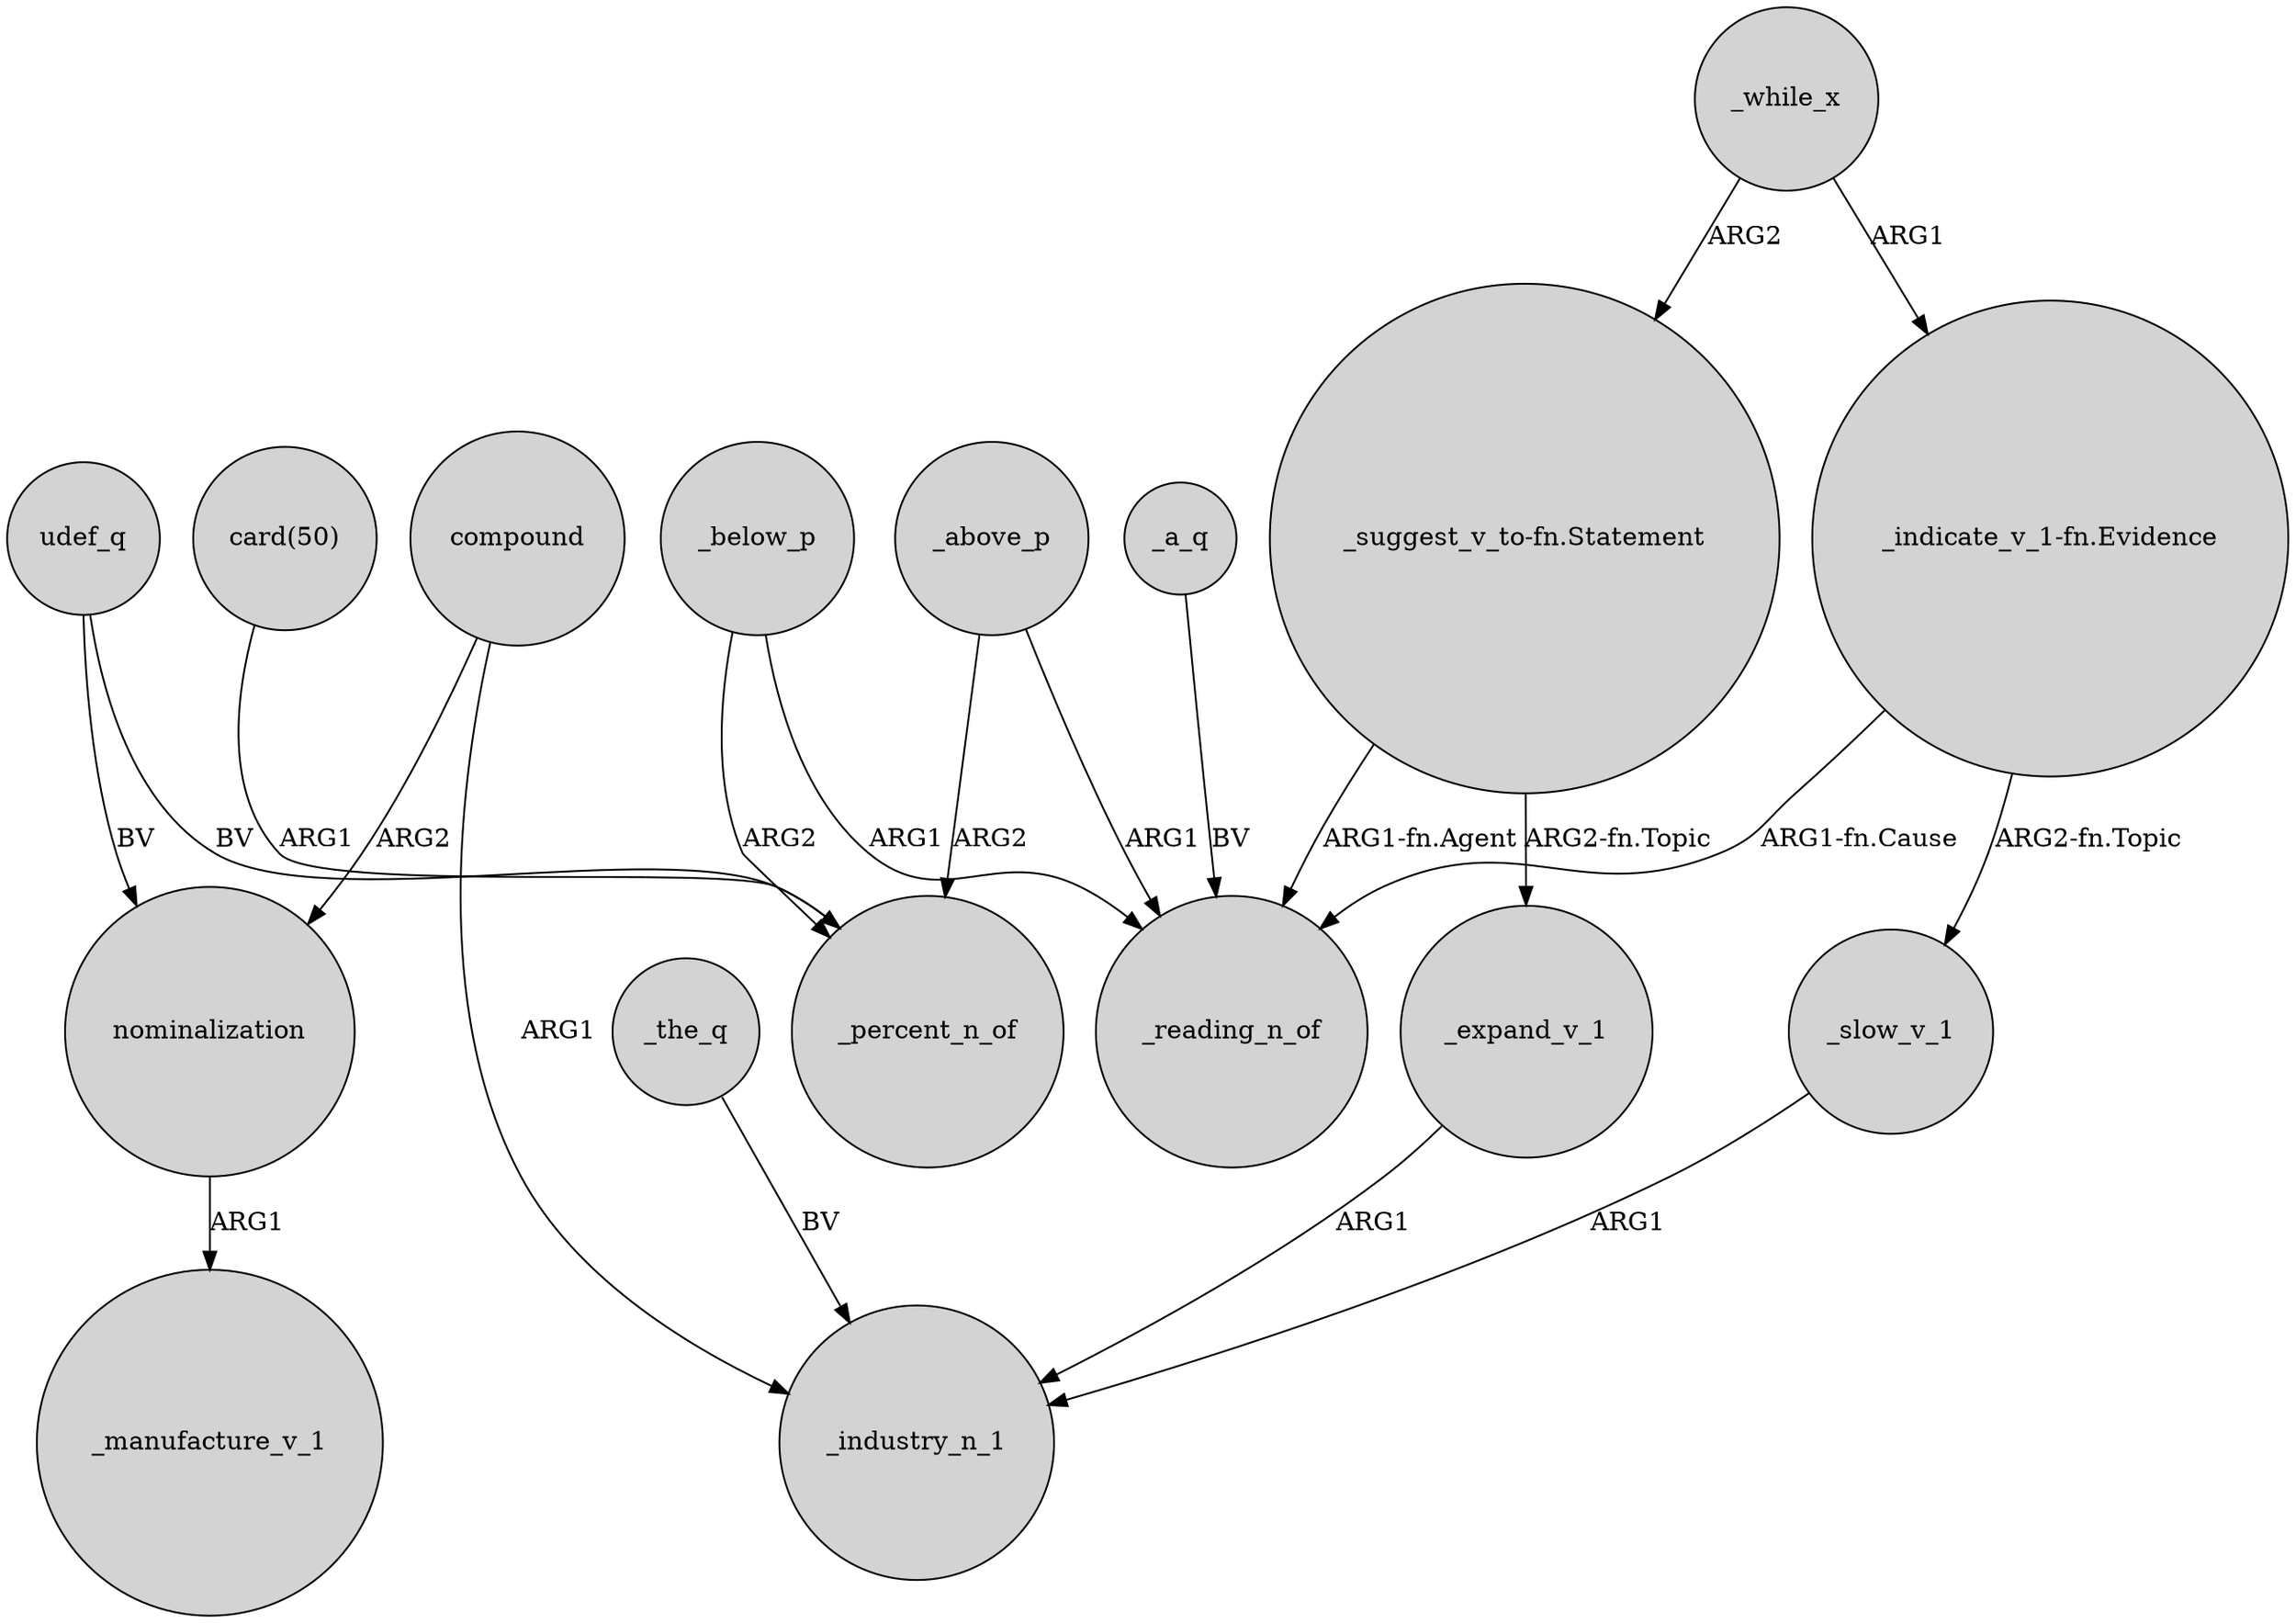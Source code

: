 digraph {
	node [shape=circle style=filled]
	_above_p -> _percent_n_of [label=ARG2]
	"_indicate_v_1-fn.Evidence" -> _reading_n_of [label="ARG1-fn.Cause"]
	compound -> _industry_n_1 [label=ARG1]
	_a_q -> _reading_n_of [label=BV]
	nominalization -> _manufacture_v_1 [label=ARG1]
	_below_p -> _reading_n_of [label=ARG1]
	compound -> nominalization [label=ARG2]
	_the_q -> _industry_n_1 [label=BV]
	_slow_v_1 -> _industry_n_1 [label=ARG1]
	_above_p -> _reading_n_of [label=ARG1]
	"_suggest_v_to-fn.Statement" -> _expand_v_1 [label="ARG2-fn.Topic"]
	"card(50)" -> _percent_n_of [label=ARG1]
	"_indicate_v_1-fn.Evidence" -> _slow_v_1 [label="ARG2-fn.Topic"]
	_below_p -> _percent_n_of [label=ARG2]
	_while_x -> "_indicate_v_1-fn.Evidence" [label=ARG1]
	udef_q -> nominalization [label=BV]
	_while_x -> "_suggest_v_to-fn.Statement" [label=ARG2]
	"_suggest_v_to-fn.Statement" -> _reading_n_of [label="ARG1-fn.Agent"]
	udef_q -> _percent_n_of [label=BV]
	_expand_v_1 -> _industry_n_1 [label=ARG1]
}
